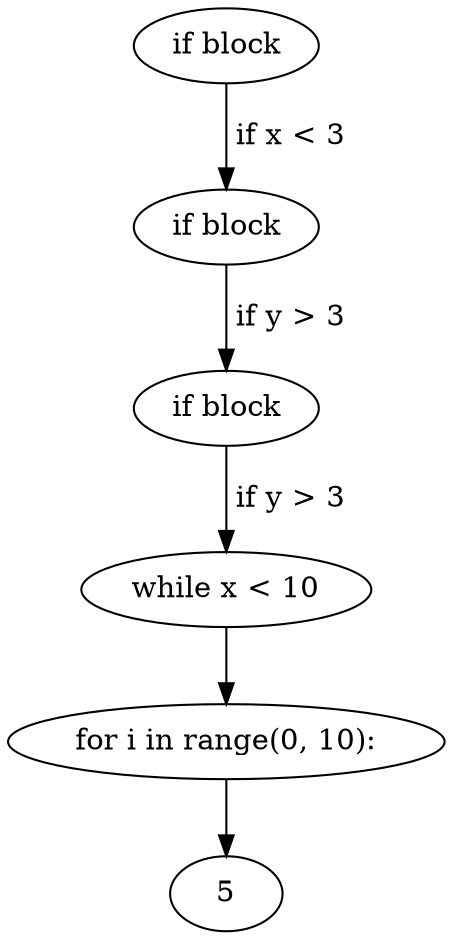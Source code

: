 digraph G {
	0 [label="if block"]
	0 -> 1 [label=" if x < 3"]
	1 [label="if block"]
	1 -> 2 [label=" if y > 3"]
	2 [label="if block"]
	2 -> 3 [label=" if y > 3"]
	3 [label="while x < 10"]
	3 -> 4
	4 [label="for i in range(0, 10):
"]
	4 -> 5
}
